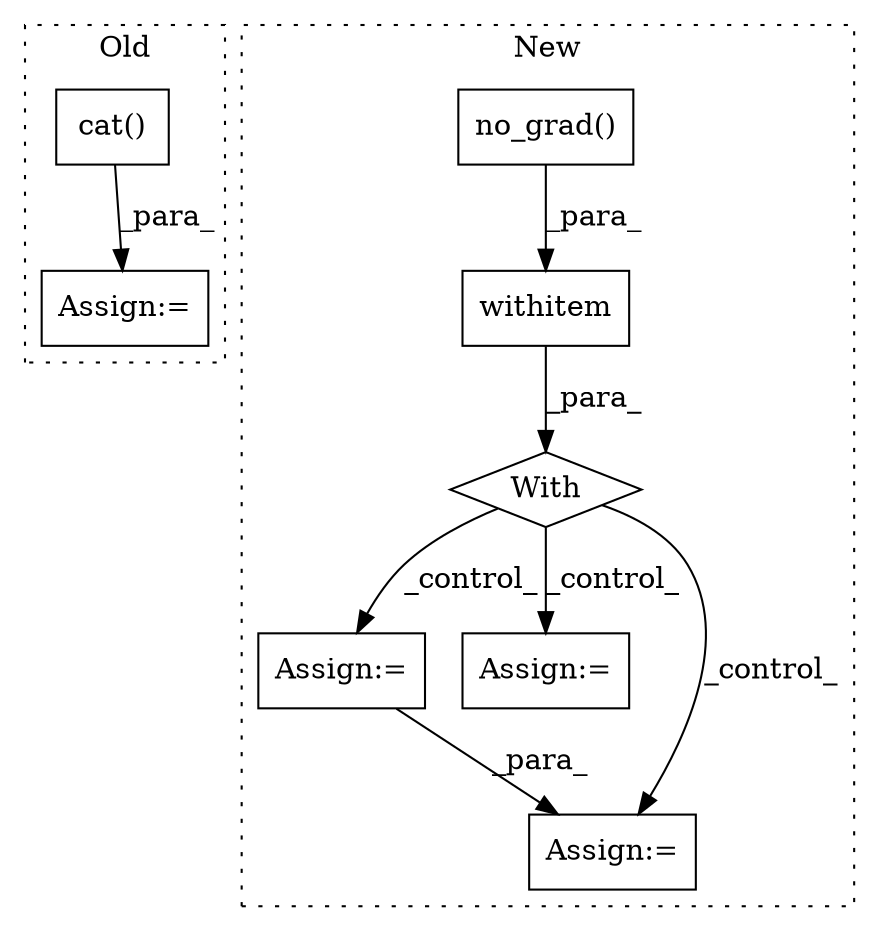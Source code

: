 digraph G {
subgraph cluster0 {
1 [label="cat()" a="75" s="14836,15154" l="27,1" shape="box"];
5 [label="Assign:=" a="68" s="14832" l="4" shape="box"];
label = "Old";
style="dotted";
}
subgraph cluster1 {
2 [label="withitem" a="49" s="18582" l="5" shape="box"];
3 [label="With" a="39" s="18577,18587" l="5,24" shape="diamond"];
4 [label="no_grad()" a="75" s="18582" l="15" shape="box"];
6 [label="Assign:=" a="68" s="18861" l="3" shape="box"];
7 [label="Assign:=" a="68" s="19091" l="3" shape="box"];
8 [label="Assign:=" a="68" s="19016" l="4" shape="box"];
label = "New";
style="dotted";
}
1 -> 5 [label="_para_"];
2 -> 3 [label="_para_"];
3 -> 7 [label="_control_"];
3 -> 8 [label="_control_"];
3 -> 6 [label="_control_"];
4 -> 2 [label="_para_"];
6 -> 8 [label="_para_"];
}